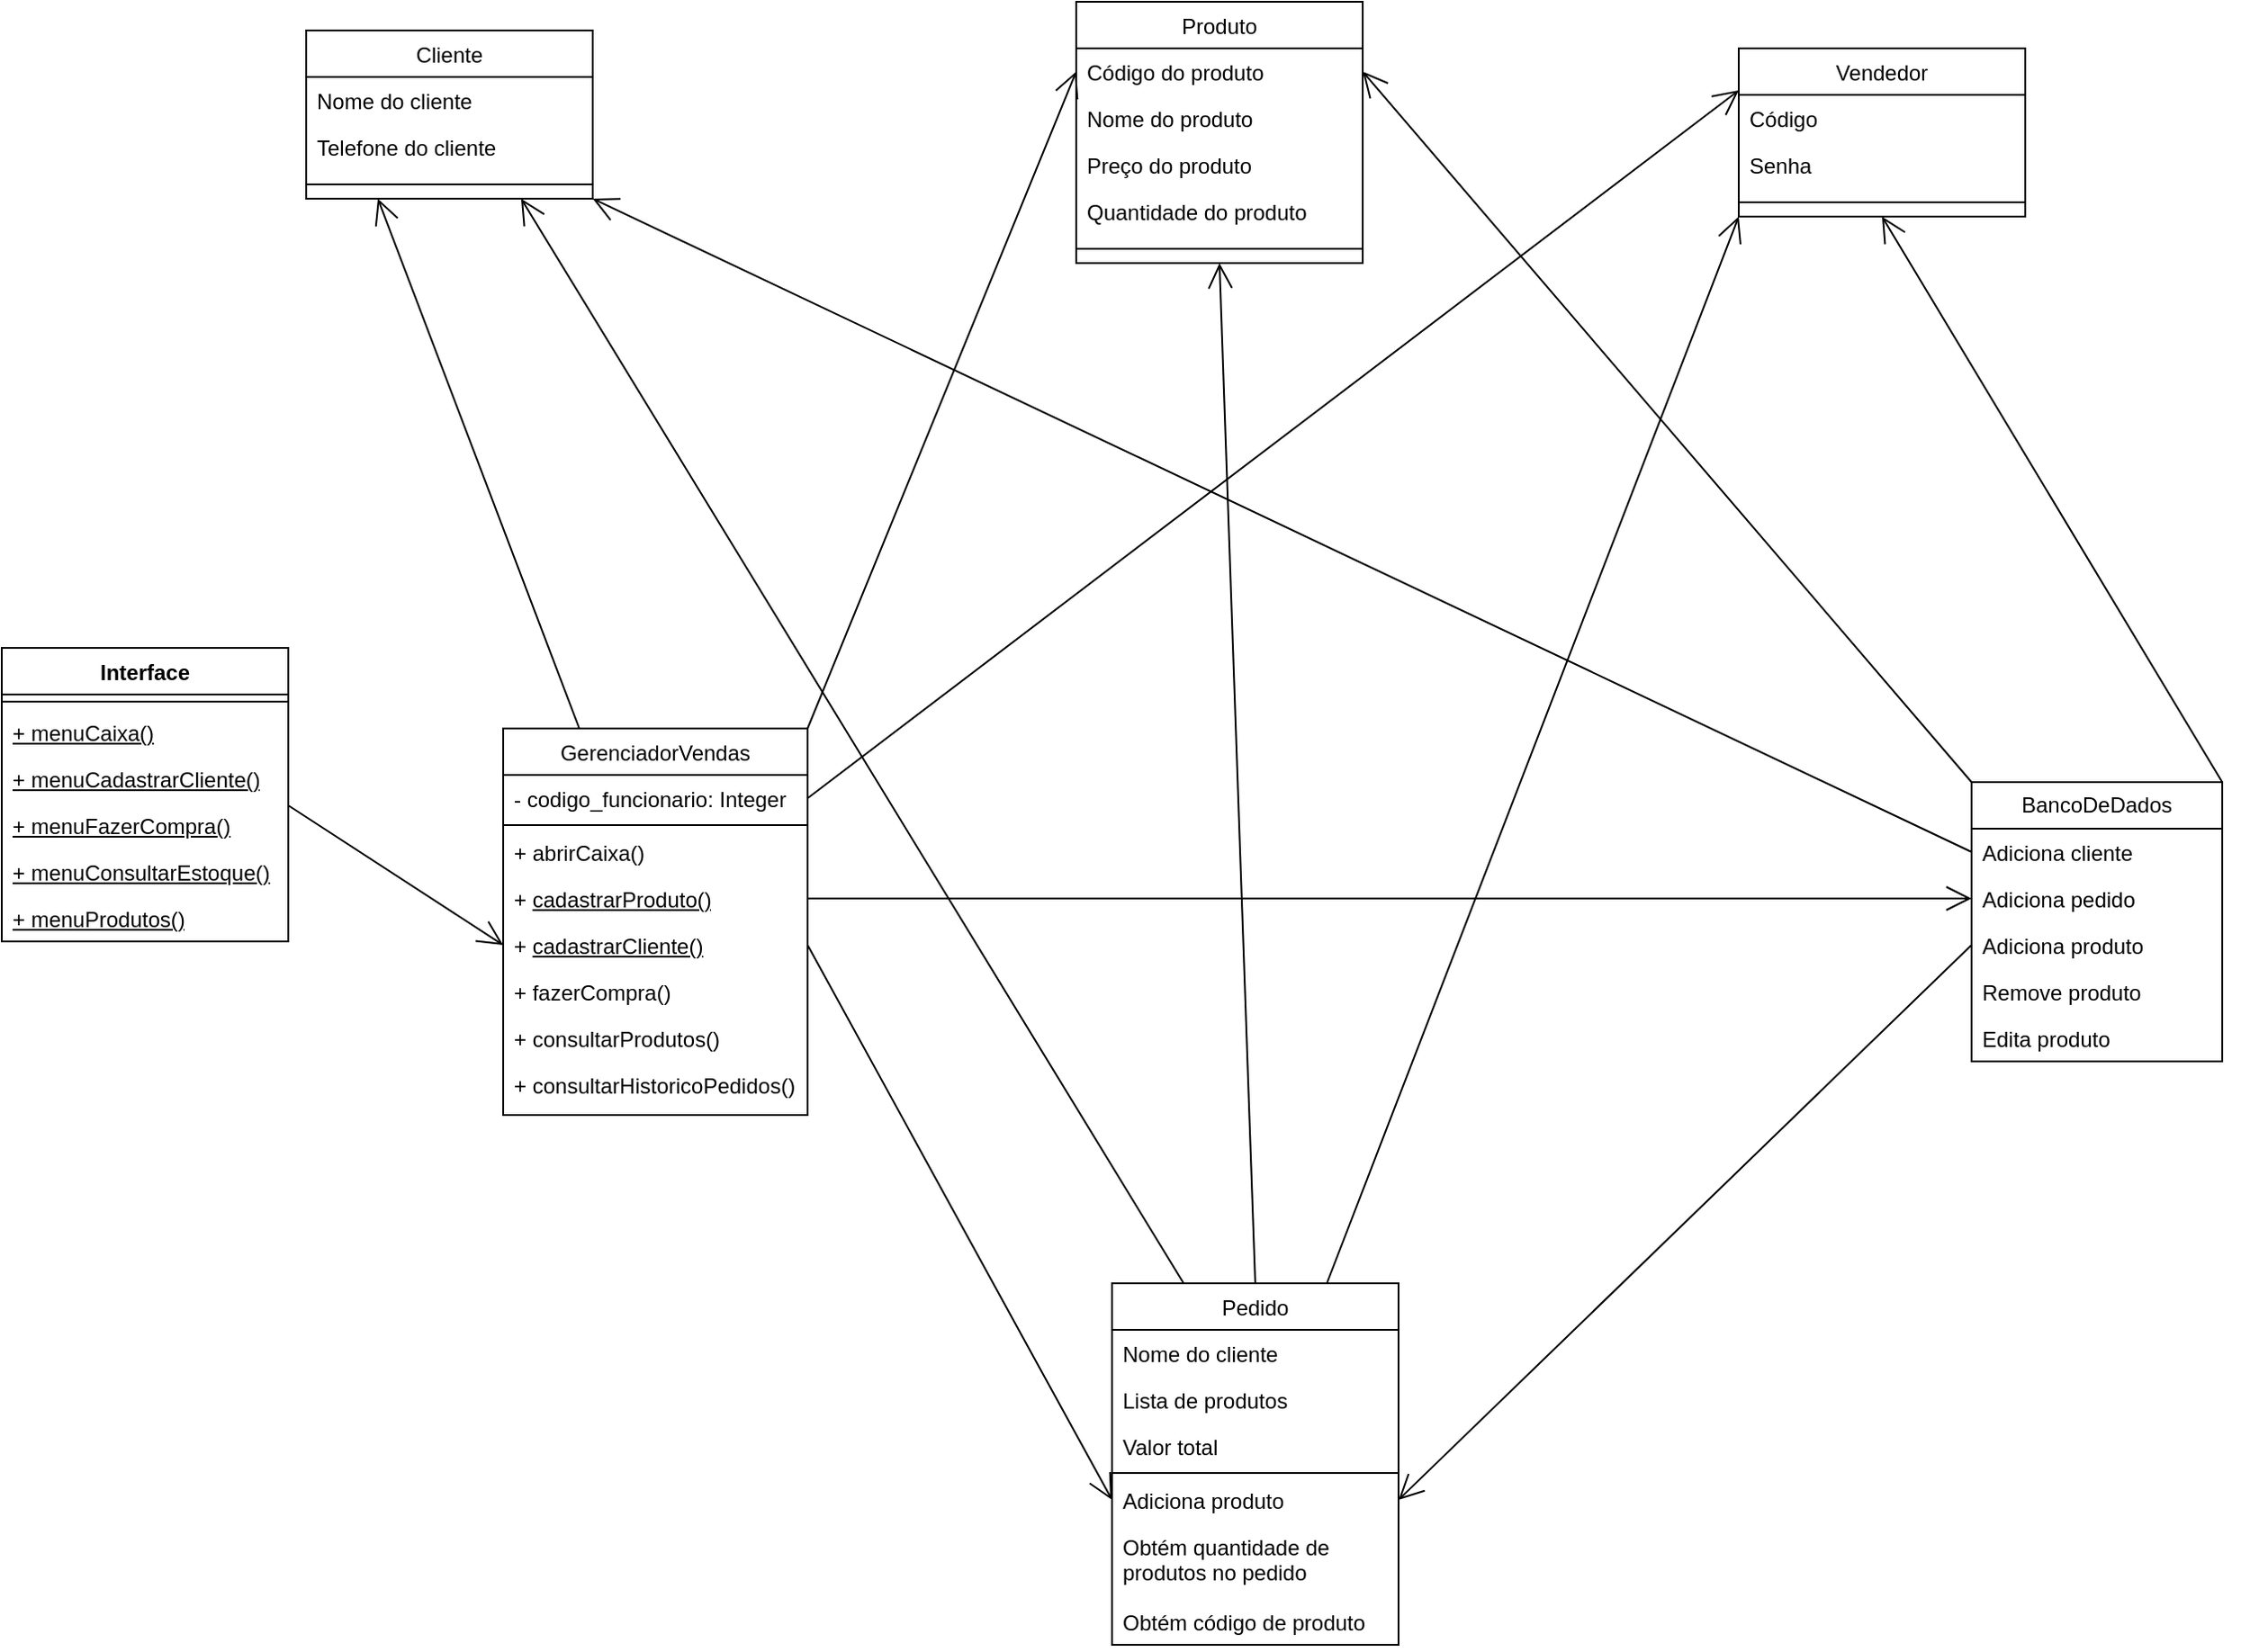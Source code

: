 <mxfile version="24.8.9">
  <diagram name="Página-1" id="z1UsQQhKr0WlYsGo9rMr">
    <mxGraphModel dx="1687" dy="918" grid="1" gridSize="10" guides="1" tooltips="1" connect="1" arrows="1" fold="1" page="1" pageScale="1" pageWidth="827" pageHeight="1169" math="0" shadow="0">
      <root>
        <mxCell id="0" />
        <mxCell id="1" parent="0" />
        <mxCell id="yTJfywh3ozsROFlZTfmf-1" value="" style="endArrow=open;endFill=1;endSize=12;html=1;rounded=0;entryX=0;entryY=0.5;entryDx=0;entryDy=0;exitX=1;exitY=0.5;exitDx=0;exitDy=0;" edge="1" parent="1" target="yTJfywh3ozsROFlZTfmf-22">
          <mxGeometry width="160" relative="1" as="geometry">
            <mxPoint x="180" y="483" as="sourcePoint" />
            <mxPoint x="340" y="469.5" as="targetPoint" />
          </mxGeometry>
        </mxCell>
        <mxCell id="yTJfywh3ozsROFlZTfmf-2" value="&lt;span style=&quot;font-weight: normal;&quot;&gt;Produto&lt;/span&gt;" style="swimlane;fontStyle=1;align=center;verticalAlign=top;childLayout=stackLayout;horizontal=1;startSize=26;horizontalStack=0;resizeParent=1;resizeParentMax=0;resizeLast=0;collapsible=1;marginBottom=0;whiteSpace=wrap;html=1;" vertex="1" parent="1">
          <mxGeometry x="620" y="34" width="160" height="146" as="geometry" />
        </mxCell>
        <mxCell id="yTJfywh3ozsROFlZTfmf-3" value="Código do produto" style="text;strokeColor=none;fillColor=none;align=left;verticalAlign=top;spacingLeft=4;spacingRight=4;overflow=hidden;rotatable=0;points=[[0,0.5],[1,0.5]];portConstraint=eastwest;whiteSpace=wrap;html=1;" vertex="1" parent="yTJfywh3ozsROFlZTfmf-2">
          <mxGeometry y="26" width="160" height="26" as="geometry" />
        </mxCell>
        <mxCell id="yTJfywh3ozsROFlZTfmf-4" value="Nome do produto" style="text;strokeColor=none;fillColor=none;align=left;verticalAlign=top;spacingLeft=4;spacingRight=4;overflow=hidden;rotatable=0;points=[[0,0.5],[1,0.5]];portConstraint=eastwest;whiteSpace=wrap;html=1;" vertex="1" parent="yTJfywh3ozsROFlZTfmf-2">
          <mxGeometry y="52" width="160" height="26" as="geometry" />
        </mxCell>
        <mxCell id="yTJfywh3ozsROFlZTfmf-5" value="Preço do produto" style="text;strokeColor=none;fillColor=none;align=left;verticalAlign=top;spacingLeft=4;spacingRight=4;overflow=hidden;rotatable=0;points=[[0,0.5],[1,0.5]];portConstraint=eastwest;whiteSpace=wrap;html=1;" vertex="1" parent="yTJfywh3ozsROFlZTfmf-2">
          <mxGeometry y="78" width="160" height="26" as="geometry" />
        </mxCell>
        <mxCell id="yTJfywh3ozsROFlZTfmf-6" value="Quantidade do produto" style="text;strokeColor=none;fillColor=none;align=left;verticalAlign=top;spacingLeft=4;spacingRight=4;overflow=hidden;rotatable=0;points=[[0,0.5],[1,0.5]];portConstraint=eastwest;whiteSpace=wrap;html=1;" vertex="1" parent="yTJfywh3ozsROFlZTfmf-2">
          <mxGeometry y="104" width="160" height="26" as="geometry" />
        </mxCell>
        <mxCell id="yTJfywh3ozsROFlZTfmf-7" value="" style="line;strokeWidth=1;fillColor=none;align=left;verticalAlign=middle;spacingTop=-1;spacingLeft=3;spacingRight=3;rotatable=0;labelPosition=right;points=[];portConstraint=eastwest;strokeColor=inherit;" vertex="1" parent="yTJfywh3ozsROFlZTfmf-2">
          <mxGeometry y="130" width="160" height="16" as="geometry" />
        </mxCell>
        <mxCell id="yTJfywh3ozsROFlZTfmf-8" value="&lt;span style=&quot;font-weight: normal;&quot;&gt;Cliente&lt;/span&gt;" style="swimlane;fontStyle=1;align=center;verticalAlign=top;childLayout=stackLayout;horizontal=1;startSize=26;horizontalStack=0;resizeParent=1;resizeParentMax=0;resizeLast=0;collapsible=1;marginBottom=0;whiteSpace=wrap;html=1;" vertex="1" parent="1">
          <mxGeometry x="190" y="50" width="160" height="94" as="geometry" />
        </mxCell>
        <mxCell id="yTJfywh3ozsROFlZTfmf-9" value="Nome do cliente" style="text;strokeColor=none;fillColor=none;align=left;verticalAlign=top;spacingLeft=4;spacingRight=4;overflow=hidden;rotatable=0;points=[[0,0.5],[1,0.5]];portConstraint=eastwest;whiteSpace=wrap;html=1;" vertex="1" parent="yTJfywh3ozsROFlZTfmf-8">
          <mxGeometry y="26" width="160" height="26" as="geometry" />
        </mxCell>
        <mxCell id="yTJfywh3ozsROFlZTfmf-10" value="Telefone do cliente" style="text;strokeColor=none;fillColor=none;align=left;verticalAlign=top;spacingLeft=4;spacingRight=4;overflow=hidden;rotatable=0;points=[[0,0.5],[1,0.5]];portConstraint=eastwest;whiteSpace=wrap;html=1;" vertex="1" parent="yTJfywh3ozsROFlZTfmf-8">
          <mxGeometry y="52" width="160" height="26" as="geometry" />
        </mxCell>
        <mxCell id="yTJfywh3ozsROFlZTfmf-11" value="" style="line;strokeWidth=1;fillColor=none;align=left;verticalAlign=middle;spacingTop=-1;spacingLeft=3;spacingRight=3;rotatable=0;labelPosition=right;points=[];portConstraint=eastwest;strokeColor=inherit;" vertex="1" parent="yTJfywh3ozsROFlZTfmf-8">
          <mxGeometry y="78" width="160" height="16" as="geometry" />
        </mxCell>
        <mxCell id="yTJfywh3ozsROFlZTfmf-12" value="BancoDeDados" style="swimlane;fontStyle=0;childLayout=stackLayout;horizontal=1;startSize=26;fillColor=none;horizontalStack=0;resizeParent=1;resizeParentMax=0;resizeLast=0;collapsible=1;marginBottom=0;whiteSpace=wrap;html=1;" vertex="1" parent="1">
          <mxGeometry x="1120" y="470" width="140" height="156" as="geometry" />
        </mxCell>
        <mxCell id="yTJfywh3ozsROFlZTfmf-13" value="Adiciona cliente" style="text;strokeColor=none;fillColor=none;align=left;verticalAlign=top;spacingLeft=4;spacingRight=4;overflow=hidden;rotatable=0;points=[[0,0.5],[1,0.5]];portConstraint=eastwest;whiteSpace=wrap;html=1;" vertex="1" parent="yTJfywh3ozsROFlZTfmf-12">
          <mxGeometry y="26" width="140" height="26" as="geometry" />
        </mxCell>
        <mxCell id="yTJfywh3ozsROFlZTfmf-14" value="Adiciona pedido" style="text;strokeColor=none;fillColor=none;align=left;verticalAlign=top;spacingLeft=4;spacingRight=4;overflow=hidden;rotatable=0;points=[[0,0.5],[1,0.5]];portConstraint=eastwest;whiteSpace=wrap;html=1;" vertex="1" parent="yTJfywh3ozsROFlZTfmf-12">
          <mxGeometry y="52" width="140" height="26" as="geometry" />
        </mxCell>
        <mxCell id="yTJfywh3ozsROFlZTfmf-15" value="Adiciona produto" style="text;strokeColor=none;fillColor=none;align=left;verticalAlign=top;spacingLeft=4;spacingRight=4;overflow=hidden;rotatable=0;points=[[0,0.5],[1,0.5]];portConstraint=eastwest;whiteSpace=wrap;html=1;" vertex="1" parent="yTJfywh3ozsROFlZTfmf-12">
          <mxGeometry y="78" width="140" height="26" as="geometry" />
        </mxCell>
        <mxCell id="yTJfywh3ozsROFlZTfmf-16" value="Remove produto" style="text;strokeColor=none;fillColor=none;align=left;verticalAlign=top;spacingLeft=4;spacingRight=4;overflow=hidden;rotatable=0;points=[[0,0.5],[1,0.5]];portConstraint=eastwest;whiteSpace=wrap;html=1;" vertex="1" parent="yTJfywh3ozsROFlZTfmf-12">
          <mxGeometry y="104" width="140" height="26" as="geometry" />
        </mxCell>
        <mxCell id="yTJfywh3ozsROFlZTfmf-17" value="Edita produto" style="text;strokeColor=none;fillColor=none;align=left;verticalAlign=top;spacingLeft=4;spacingRight=4;overflow=hidden;rotatable=0;points=[[0,0.5],[1,0.5]];portConstraint=eastwest;whiteSpace=wrap;html=1;" vertex="1" parent="yTJfywh3ozsROFlZTfmf-12">
          <mxGeometry y="130" width="140" height="26" as="geometry" />
        </mxCell>
        <mxCell id="yTJfywh3ozsROFlZTfmf-18" value="&lt;span style=&quot;font-weight: normal;&quot;&gt;GerenciadorVendas&lt;/span&gt;" style="swimlane;fontStyle=1;align=center;verticalAlign=top;childLayout=stackLayout;horizontal=1;startSize=26;horizontalStack=0;resizeParent=1;resizeParentMax=0;resizeLast=0;collapsible=1;marginBottom=0;whiteSpace=wrap;html=1;" vertex="1" parent="1">
          <mxGeometry x="300" y="440" width="170" height="216" as="geometry" />
        </mxCell>
        <mxCell id="yTJfywh3ozsROFlZTfmf-19" value="- codigo_funcionario: Integer" style="text;strokeColor=none;fillColor=none;align=left;verticalAlign=top;spacingLeft=4;spacingRight=4;overflow=hidden;rotatable=0;points=[[0,0.5],[1,0.5]];portConstraint=eastwest;whiteSpace=wrap;html=1;" vertex="1" parent="yTJfywh3ozsROFlZTfmf-18">
          <mxGeometry y="26" width="170" height="26" as="geometry" />
        </mxCell>
        <mxCell id="yTJfywh3ozsROFlZTfmf-20" value="" style="line;strokeWidth=1;fillColor=none;align=left;verticalAlign=middle;spacingTop=-1;spacingLeft=3;spacingRight=3;rotatable=0;labelPosition=right;points=[];portConstraint=eastwest;strokeColor=inherit;" vertex="1" parent="yTJfywh3ozsROFlZTfmf-18">
          <mxGeometry y="52" width="170" height="4" as="geometry" />
        </mxCell>
        <mxCell id="yTJfywh3ozsROFlZTfmf-58" value="+ abrirCaixa()" style="text;strokeColor=none;fillColor=none;align=left;verticalAlign=top;spacingLeft=4;spacingRight=4;overflow=hidden;rotatable=0;points=[[0,0.5],[1,0.5]];portConstraint=eastwest;whiteSpace=wrap;html=1;" vertex="1" parent="yTJfywh3ozsROFlZTfmf-18">
          <mxGeometry y="56" width="170" height="26" as="geometry" />
        </mxCell>
        <mxCell id="yTJfywh3ozsROFlZTfmf-21" value="+ &lt;u&gt;cadastrarProduto()&lt;/u&gt;" style="text;strokeColor=none;fillColor=none;align=left;verticalAlign=top;spacingLeft=4;spacingRight=4;overflow=hidden;rotatable=0;points=[[0,0.5],[1,0.5]];portConstraint=eastwest;whiteSpace=wrap;html=1;" vertex="1" parent="yTJfywh3ozsROFlZTfmf-18">
          <mxGeometry y="82" width="170" height="26" as="geometry" />
        </mxCell>
        <mxCell id="yTJfywh3ozsROFlZTfmf-22" value="+ &lt;u&gt;cadastrarCliente()&lt;/u&gt;" style="text;strokeColor=none;fillColor=none;align=left;verticalAlign=top;spacingLeft=4;spacingRight=4;overflow=hidden;rotatable=0;points=[[0,0.5],[1,0.5]];portConstraint=eastwest;whiteSpace=wrap;html=1;" vertex="1" parent="yTJfywh3ozsROFlZTfmf-18">
          <mxGeometry y="108" width="170" height="26" as="geometry" />
        </mxCell>
        <mxCell id="yTJfywh3ozsROFlZTfmf-23" value="+ fazerCompra()" style="text;strokeColor=none;fillColor=none;align=left;verticalAlign=top;spacingLeft=4;spacingRight=4;overflow=hidden;rotatable=0;points=[[0,0.5],[1,0.5]];portConstraint=eastwest;whiteSpace=wrap;html=1;" vertex="1" parent="yTJfywh3ozsROFlZTfmf-18">
          <mxGeometry y="134" width="170" height="26" as="geometry" />
        </mxCell>
        <mxCell id="yTJfywh3ozsROFlZTfmf-24" value="+ consultarProdutos()" style="text;strokeColor=none;fillColor=none;align=left;verticalAlign=top;spacingLeft=4;spacingRight=4;overflow=hidden;rotatable=0;points=[[0,0.5],[1,0.5]];portConstraint=eastwest;whiteSpace=wrap;html=1;" vertex="1" parent="yTJfywh3ozsROFlZTfmf-18">
          <mxGeometry y="160" width="170" height="26" as="geometry" />
        </mxCell>
        <mxCell id="yTJfywh3ozsROFlZTfmf-25" value="+ consultarHistoricoPedidos()" style="text;strokeColor=none;fillColor=none;align=left;verticalAlign=top;spacingLeft=4;spacingRight=4;overflow=hidden;rotatable=0;points=[[0,0.5],[1,0.5]];portConstraint=eastwest;whiteSpace=wrap;html=1;" vertex="1" parent="yTJfywh3ozsROFlZTfmf-18">
          <mxGeometry y="186" width="170" height="30" as="geometry" />
        </mxCell>
        <mxCell id="yTJfywh3ozsROFlZTfmf-26" value="&lt;span style=&quot;font-weight: 400;&quot;&gt;Pedido&lt;/span&gt;" style="swimlane;fontStyle=1;align=center;verticalAlign=top;childLayout=stackLayout;horizontal=1;startSize=26;horizontalStack=0;resizeParent=1;resizeParentMax=0;resizeLast=0;collapsible=1;marginBottom=0;whiteSpace=wrap;html=1;" vertex="1" parent="1">
          <mxGeometry x="640" y="750" width="160" height="202" as="geometry" />
        </mxCell>
        <mxCell id="yTJfywh3ozsROFlZTfmf-27" value="Nome do cliente" style="text;strokeColor=none;fillColor=none;align=left;verticalAlign=top;spacingLeft=4;spacingRight=4;overflow=hidden;rotatable=0;points=[[0,0.5],[1,0.5]];portConstraint=eastwest;whiteSpace=wrap;html=1;" vertex="1" parent="yTJfywh3ozsROFlZTfmf-26">
          <mxGeometry y="26" width="160" height="26" as="geometry" />
        </mxCell>
        <mxCell id="yTJfywh3ozsROFlZTfmf-28" value="Lista de produtos" style="text;strokeColor=none;fillColor=none;align=left;verticalAlign=top;spacingLeft=4;spacingRight=4;overflow=hidden;rotatable=0;points=[[0,0.5],[1,0.5]];portConstraint=eastwest;whiteSpace=wrap;html=1;" vertex="1" parent="yTJfywh3ozsROFlZTfmf-26">
          <mxGeometry y="52" width="160" height="26" as="geometry" />
        </mxCell>
        <mxCell id="yTJfywh3ozsROFlZTfmf-29" value="Valor total" style="text;strokeColor=none;fillColor=none;align=left;verticalAlign=top;spacingLeft=4;spacingRight=4;overflow=hidden;rotatable=0;points=[[0,0.5],[1,0.5]];portConstraint=eastwest;whiteSpace=wrap;html=1;" vertex="1" parent="yTJfywh3ozsROFlZTfmf-26">
          <mxGeometry y="78" width="160" height="26" as="geometry" />
        </mxCell>
        <mxCell id="yTJfywh3ozsROFlZTfmf-30" value="" style="line;strokeWidth=1;fillColor=none;align=left;verticalAlign=middle;spacingTop=-1;spacingLeft=3;spacingRight=3;rotatable=0;labelPosition=right;points=[];portConstraint=eastwest;strokeColor=inherit;" vertex="1" parent="yTJfywh3ozsROFlZTfmf-26">
          <mxGeometry y="104" width="160" height="4" as="geometry" />
        </mxCell>
        <mxCell id="yTJfywh3ozsROFlZTfmf-31" value="Adiciona produto" style="text;strokeColor=none;fillColor=none;align=left;verticalAlign=top;spacingLeft=4;spacingRight=4;overflow=hidden;rotatable=0;points=[[0,0.5],[1,0.5]];portConstraint=eastwest;whiteSpace=wrap;html=1;" vertex="1" parent="yTJfywh3ozsROFlZTfmf-26">
          <mxGeometry y="108" width="160" height="26" as="geometry" />
        </mxCell>
        <mxCell id="yTJfywh3ozsROFlZTfmf-32" value="Obtém quantidade de produtos no pedido" style="text;strokeColor=none;fillColor=none;align=left;verticalAlign=top;spacingLeft=4;spacingRight=4;overflow=hidden;rotatable=0;points=[[0,0.5],[1,0.5]];portConstraint=eastwest;whiteSpace=wrap;html=1;" vertex="1" parent="yTJfywh3ozsROFlZTfmf-26">
          <mxGeometry y="134" width="160" height="42" as="geometry" />
        </mxCell>
        <mxCell id="yTJfywh3ozsROFlZTfmf-33" value="Obtém código de produto" style="text;strokeColor=none;fillColor=none;align=left;verticalAlign=top;spacingLeft=4;spacingRight=4;overflow=hidden;rotatable=0;points=[[0,0.5],[1,0.5]];portConstraint=eastwest;whiteSpace=wrap;html=1;" vertex="1" parent="yTJfywh3ozsROFlZTfmf-26">
          <mxGeometry y="176" width="160" height="26" as="geometry" />
        </mxCell>
        <mxCell id="yTJfywh3ozsROFlZTfmf-34" value="" style="endArrow=open;endFill=1;endSize=12;html=1;rounded=0;entryX=0;entryY=0.5;entryDx=0;entryDy=0;exitX=1;exitY=0.5;exitDx=0;exitDy=0;" edge="1" parent="1" source="yTJfywh3ozsROFlZTfmf-22" target="yTJfywh3ozsROFlZTfmf-31">
          <mxGeometry width="160" relative="1" as="geometry">
            <mxPoint x="180" y="370" as="sourcePoint" />
            <mxPoint x="340" y="370" as="targetPoint" />
          </mxGeometry>
        </mxCell>
        <mxCell id="yTJfywh3ozsROFlZTfmf-35" value="&lt;span style=&quot;font-weight: normal;&quot;&gt;Vendedor&lt;/span&gt;" style="swimlane;fontStyle=1;align=center;verticalAlign=top;childLayout=stackLayout;horizontal=1;startSize=26;horizontalStack=0;resizeParent=1;resizeParentMax=0;resizeLast=0;collapsible=1;marginBottom=0;whiteSpace=wrap;html=1;" vertex="1" parent="1">
          <mxGeometry x="990" y="60" width="160" height="94" as="geometry" />
        </mxCell>
        <mxCell id="yTJfywh3ozsROFlZTfmf-36" value="Código" style="text;strokeColor=none;fillColor=none;align=left;verticalAlign=top;spacingLeft=4;spacingRight=4;overflow=hidden;rotatable=0;points=[[0,0.5],[1,0.5]];portConstraint=eastwest;whiteSpace=wrap;html=1;" vertex="1" parent="yTJfywh3ozsROFlZTfmf-35">
          <mxGeometry y="26" width="160" height="26" as="geometry" />
        </mxCell>
        <mxCell id="yTJfywh3ozsROFlZTfmf-37" value="Senha" style="text;strokeColor=none;fillColor=none;align=left;verticalAlign=top;spacingLeft=4;spacingRight=4;overflow=hidden;rotatable=0;points=[[0,0.5],[1,0.5]];portConstraint=eastwest;whiteSpace=wrap;html=1;" vertex="1" parent="yTJfywh3ozsROFlZTfmf-35">
          <mxGeometry y="52" width="160" height="26" as="geometry" />
        </mxCell>
        <mxCell id="yTJfywh3ozsROFlZTfmf-38" value="" style="line;strokeWidth=1;fillColor=none;align=left;verticalAlign=middle;spacingTop=-1;spacingLeft=3;spacingRight=3;rotatable=0;labelPosition=right;points=[];portConstraint=eastwest;strokeColor=inherit;" vertex="1" parent="yTJfywh3ozsROFlZTfmf-35">
          <mxGeometry y="78" width="160" height="16" as="geometry" />
        </mxCell>
        <mxCell id="yTJfywh3ozsROFlZTfmf-39" value="" style="endArrow=open;endFill=1;endSize=12;html=1;rounded=0;entryX=0;entryY=0.5;entryDx=0;entryDy=0;exitX=1;exitY=0;exitDx=0;exitDy=0;" edge="1" parent="1" source="yTJfywh3ozsROFlZTfmf-18" target="yTJfywh3ozsROFlZTfmf-3">
          <mxGeometry width="160" relative="1" as="geometry">
            <mxPoint x="490" y="290" as="sourcePoint" />
            <mxPoint x="670" y="463" as="targetPoint" />
          </mxGeometry>
        </mxCell>
        <mxCell id="yTJfywh3ozsROFlZTfmf-40" value="" style="endArrow=open;endFill=1;endSize=12;html=1;rounded=0;entryX=1;entryY=0.5;entryDx=0;entryDy=0;exitX=0;exitY=0;exitDx=0;exitDy=0;" edge="1" parent="1" source="yTJfywh3ozsROFlZTfmf-12" target="yTJfywh3ozsROFlZTfmf-3">
          <mxGeometry width="160" relative="1" as="geometry">
            <mxPoint x="800" y="246" as="sourcePoint" />
            <mxPoint x="980" y="419" as="targetPoint" />
          </mxGeometry>
        </mxCell>
        <mxCell id="yTJfywh3ozsROFlZTfmf-41" value="" style="endArrow=open;endFill=1;endSize=12;html=1;rounded=0;exitX=0.5;exitY=0;exitDx=0;exitDy=0;entryX=0.5;entryY=1;entryDx=0;entryDy=0;" edge="1" parent="1" source="yTJfywh3ozsROFlZTfmf-26" target="yTJfywh3ozsROFlZTfmf-2">
          <mxGeometry width="160" relative="1" as="geometry">
            <mxPoint x="680" y="530" as="sourcePoint" />
            <mxPoint x="700" y="250" as="targetPoint" />
          </mxGeometry>
        </mxCell>
        <mxCell id="yTJfywh3ozsROFlZTfmf-42" value="" style="endArrow=open;endFill=1;endSize=12;html=1;rounded=0;entryX=1;entryY=0.5;entryDx=0;entryDy=0;exitX=0;exitY=0.5;exitDx=0;exitDy=0;" edge="1" parent="1" source="yTJfywh3ozsROFlZTfmf-15" target="yTJfywh3ozsROFlZTfmf-31">
          <mxGeometry width="160" relative="1" as="geometry">
            <mxPoint x="910" y="440" as="sourcePoint" />
            <mxPoint x="760" y="730" as="targetPoint" />
          </mxGeometry>
        </mxCell>
        <mxCell id="yTJfywh3ozsROFlZTfmf-43" value="" style="endArrow=open;endFill=1;endSize=12;html=1;rounded=0;entryX=0.25;entryY=1;entryDx=0;entryDy=0;exitX=0.25;exitY=0;exitDx=0;exitDy=0;" edge="1" parent="1" source="yTJfywh3ozsROFlZTfmf-18" target="yTJfywh3ozsROFlZTfmf-8">
          <mxGeometry width="160" relative="1" as="geometry">
            <mxPoint x="380" y="360" as="sourcePoint" />
            <mxPoint x="680" y="513" as="targetPoint" />
          </mxGeometry>
        </mxCell>
        <mxCell id="yTJfywh3ozsROFlZTfmf-44" value="" style="endArrow=open;endFill=1;endSize=12;html=1;rounded=0;entryX=0.75;entryY=1;entryDx=0;entryDy=0;exitX=0.25;exitY=0;exitDx=0;exitDy=0;" edge="1" parent="1" source="yTJfywh3ozsROFlZTfmf-26" target="yTJfywh3ozsROFlZTfmf-8">
          <mxGeometry width="160" relative="1" as="geometry">
            <mxPoint x="510" y="340" as="sourcePoint" />
            <mxPoint x="740" y="649" as="targetPoint" />
          </mxGeometry>
        </mxCell>
        <mxCell id="yTJfywh3ozsROFlZTfmf-45" value="" style="endArrow=open;endFill=1;endSize=12;html=1;rounded=0;entryX=1;entryY=1;entryDx=0;entryDy=0;exitX=0;exitY=0.5;exitDx=0;exitDy=0;" edge="1" parent="1" source="yTJfywh3ozsROFlZTfmf-13" target="yTJfywh3ozsROFlZTfmf-8">
          <mxGeometry width="160" relative="1" as="geometry">
            <mxPoint x="520" y="280" as="sourcePoint" />
            <mxPoint x="700" y="453" as="targetPoint" />
          </mxGeometry>
        </mxCell>
        <mxCell id="yTJfywh3ozsROFlZTfmf-46" value="" style="endArrow=open;endFill=1;endSize=12;html=1;rounded=0;entryX=0;entryY=0.5;entryDx=0;entryDy=0;exitX=1;exitY=0.5;exitDx=0;exitDy=0;" edge="1" parent="1" source="yTJfywh3ozsROFlZTfmf-21" target="yTJfywh3ozsROFlZTfmf-14">
          <mxGeometry width="160" relative="1" as="geometry">
            <mxPoint x="490" y="427" as="sourcePoint" />
            <mxPoint x="680" y="600" as="targetPoint" />
          </mxGeometry>
        </mxCell>
        <mxCell id="yTJfywh3ozsROFlZTfmf-47" value="" style="endArrow=open;endFill=1;endSize=12;html=1;rounded=0;entryX=0;entryY=0.25;entryDx=0;entryDy=0;exitX=1;exitY=0.5;exitDx=0;exitDy=0;" edge="1" parent="1" source="yTJfywh3ozsROFlZTfmf-19" target="yTJfywh3ozsROFlZTfmf-35">
          <mxGeometry width="160" relative="1" as="geometry">
            <mxPoint x="470" y="390" as="sourcePoint" />
            <mxPoint x="750" y="414" as="targetPoint" />
          </mxGeometry>
        </mxCell>
        <mxCell id="yTJfywh3ozsROFlZTfmf-48" value="" style="endArrow=open;endFill=1;endSize=12;html=1;rounded=0;entryX=0.5;entryY=1;entryDx=0;entryDy=0;exitX=1;exitY=0;exitDx=0;exitDy=0;" edge="1" parent="1" source="yTJfywh3ozsROFlZTfmf-12" target="yTJfywh3ozsROFlZTfmf-35">
          <mxGeometry width="160" relative="1" as="geometry">
            <mxPoint x="600" y="516" as="sourcePoint" />
            <mxPoint x="780" y="689" as="targetPoint" />
          </mxGeometry>
        </mxCell>
        <mxCell id="yTJfywh3ozsROFlZTfmf-49" value="" style="endArrow=open;endFill=1;endSize=12;html=1;rounded=0;entryX=0;entryY=1;entryDx=0;entryDy=0;exitX=0.75;exitY=0;exitDx=0;exitDy=0;" edge="1" parent="1" source="yTJfywh3ozsROFlZTfmf-26" target="yTJfywh3ozsROFlZTfmf-35">
          <mxGeometry width="160" relative="1" as="geometry">
            <mxPoint x="1040" y="376" as="sourcePoint" />
            <mxPoint x="1010" y="244" as="targetPoint" />
          </mxGeometry>
        </mxCell>
        <mxCell id="yTJfywh3ozsROFlZTfmf-50" value="Interface" style="swimlane;fontStyle=1;align=center;verticalAlign=top;childLayout=stackLayout;horizontal=1;startSize=26;horizontalStack=0;resizeParent=1;resizeParentMax=0;resizeLast=0;collapsible=1;marginBottom=0;whiteSpace=wrap;html=1;" vertex="1" parent="1">
          <mxGeometry x="20" y="395" width="160" height="164" as="geometry" />
        </mxCell>
        <mxCell id="yTJfywh3ozsROFlZTfmf-51" value="" style="line;strokeWidth=1;fillColor=none;align=left;verticalAlign=middle;spacingTop=-1;spacingLeft=3;spacingRight=3;rotatable=0;labelPosition=right;points=[];portConstraint=eastwest;strokeColor=inherit;" vertex="1" parent="yTJfywh3ozsROFlZTfmf-50">
          <mxGeometry y="26" width="160" height="8" as="geometry" />
        </mxCell>
        <mxCell id="yTJfywh3ozsROFlZTfmf-52" value="&lt;u&gt;+ menuCaixa()&lt;/u&gt;" style="text;strokeColor=none;fillColor=none;align=left;verticalAlign=top;spacingLeft=4;spacingRight=4;overflow=hidden;rotatable=0;points=[[0,0.5],[1,0.5]];portConstraint=eastwest;whiteSpace=wrap;html=1;" vertex="1" parent="yTJfywh3ozsROFlZTfmf-50">
          <mxGeometry y="34" width="160" height="26" as="geometry" />
        </mxCell>
        <mxCell id="yTJfywh3ozsROFlZTfmf-53" value="&lt;u&gt;+ menuCadastrarCliente()&lt;/u&gt;" style="text;strokeColor=none;fillColor=none;align=left;verticalAlign=top;spacingLeft=4;spacingRight=4;overflow=hidden;rotatable=0;points=[[0,0.5],[1,0.5]];portConstraint=eastwest;whiteSpace=wrap;html=1;" vertex="1" parent="yTJfywh3ozsROFlZTfmf-50">
          <mxGeometry y="60" width="160" height="26" as="geometry" />
        </mxCell>
        <mxCell id="yTJfywh3ozsROFlZTfmf-55" value="&lt;u&gt;+ menuFazerCompra()&lt;/u&gt;" style="text;strokeColor=none;fillColor=none;align=left;verticalAlign=top;spacingLeft=4;spacingRight=4;overflow=hidden;rotatable=0;points=[[0,0.5],[1,0.5]];portConstraint=eastwest;whiteSpace=wrap;html=1;" vertex="1" parent="yTJfywh3ozsROFlZTfmf-50">
          <mxGeometry y="86" width="160" height="26" as="geometry" />
        </mxCell>
        <mxCell id="yTJfywh3ozsROFlZTfmf-56" value="&lt;u&gt;+ menuConsultarEstoque()&lt;/u&gt;" style="text;strokeColor=none;fillColor=none;align=left;verticalAlign=top;spacingLeft=4;spacingRight=4;overflow=hidden;rotatable=0;points=[[0,0.5],[1,0.5]];portConstraint=eastwest;whiteSpace=wrap;html=1;" vertex="1" parent="yTJfywh3ozsROFlZTfmf-50">
          <mxGeometry y="112" width="160" height="26" as="geometry" />
        </mxCell>
        <mxCell id="yTJfywh3ozsROFlZTfmf-57" value="&lt;u&gt;+ menuProdutos()&lt;/u&gt;" style="text;strokeColor=none;fillColor=none;align=left;verticalAlign=top;spacingLeft=4;spacingRight=4;overflow=hidden;rotatable=0;points=[[0,0.5],[1,0.5]];portConstraint=eastwest;whiteSpace=wrap;html=1;" vertex="1" parent="yTJfywh3ozsROFlZTfmf-50">
          <mxGeometry y="138" width="160" height="26" as="geometry" />
        </mxCell>
      </root>
    </mxGraphModel>
  </diagram>
</mxfile>
